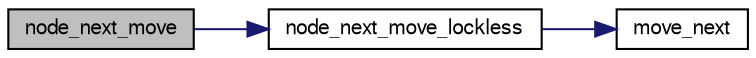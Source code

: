 digraph "node_next_move"
{
 // LATEX_PDF_SIZE
  bgcolor="transparent";
  edge [fontname="FreeSans",fontsize="10",labelfontname="FreeSans",labelfontsize="10"];
  node [fontname="FreeSans",fontsize="10",shape=record];
  rankdir="LR";
  Node1 [label="node_next_move",height=0.2,width=0.4,color="black", fillcolor="grey75", style="filled", fontcolor="black",tooltip="Get the next move of the move list."];
  Node1 -> Node2 [color="midnightblue",fontsize="10",style="solid",fontname="FreeSans"];
  Node2 [label="node_next_move_lockless",height=0.2,width=0.4,color="black",URL="$ybwc_8c.html#afa0e58a0825e315ec77c2504f4f3f1fe",tooltip="Get the next move of the move list."];
  Node2 -> Node3 [color="midnightblue",fontsize="10",style="solid",fontname="FreeSans"];
  Node3 [label="move_next",height=0.2,width=0.4,color="black",URL="$move_8c.html#a70f7e30cf2aa1dffdcde82ad10badab4",tooltip="Return the next move from the list."];
}

